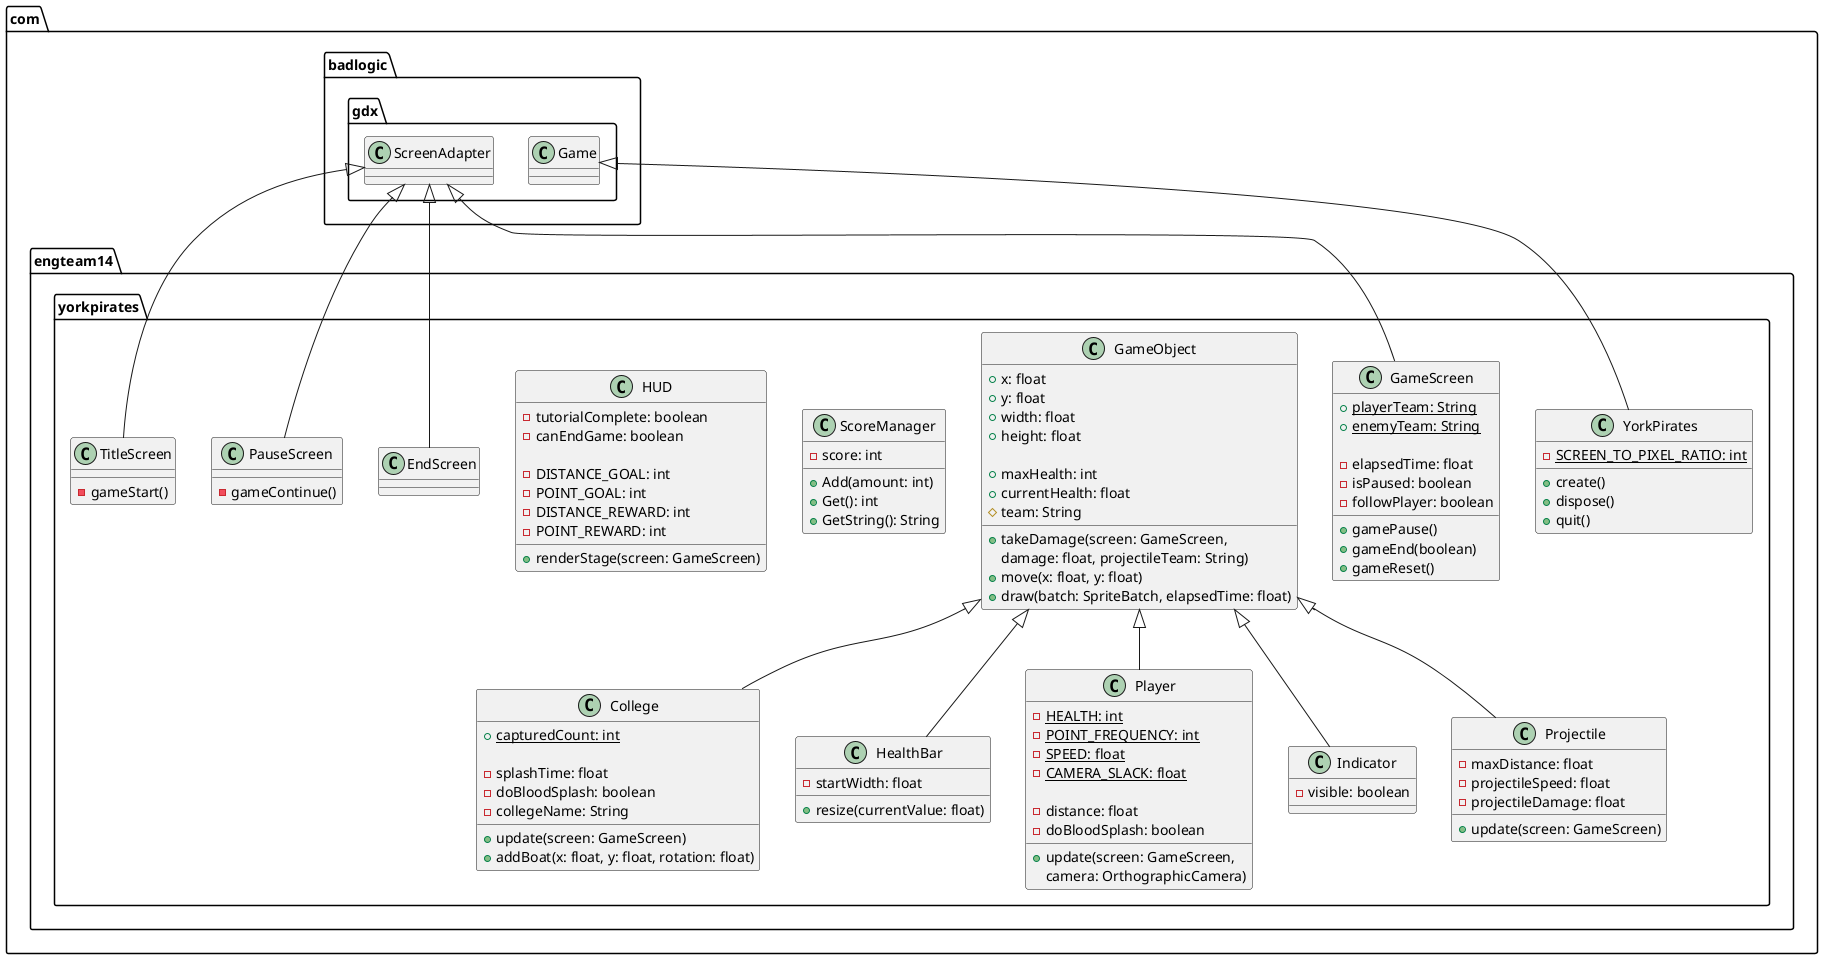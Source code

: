 @startuml

class com.engteam14.yorkpirates.GameScreen {
+ {static} playerTeam: String
+ {static} enemyTeam: String

- elapsedTime: float
- isPaused: boolean
- followPlayer: boolean

+ gamePause()
+ gameEnd(boolean)
+ gameReset()
}

class com.engteam14.yorkpirates.YorkPirates {
- {static} SCREEN_TO_PIXEL_RATIO: int

+ create()
+ dispose()
+ quit()
}

class com.engteam14.yorkpirates.GameObject {
+ x: float
+ y: float
+ width: float
+ height: float

+ maxHealth: int
+ currentHealth: float
# team: String

+ takeDamage(screen: GameScreen,
damage: float, projectileTeam: String)
+ move(x: float, y: float)
+ draw(batch: SpriteBatch, elapsedTime: float)
}

class com.engteam14.yorkpirates.ScoreManager {
- score: int
+ Add(amount: int)
+ Get(): int
+ GetString(): String
}

class com.engteam14.yorkpirates.HUD {
- tutorialComplete: boolean
- canEndGame: boolean

- DISTANCE_GOAL: int
- POINT_GOAL: int
- DISTANCE_REWARD: int
- POINT_REWARD: int

+ renderStage(screen: GameScreen)
}

class com.engteam14.yorkpirates.College {
+ {static} capturedCount: int

- splashTime: float
- doBloodSplash: boolean
- collegeName: String

+ update(screen: GameScreen)
+ addBoat(x: float, y: float, rotation: float)
}

class com.engteam14.yorkpirates.TitleScreen {
- gameStart()
}

class com.engteam14.yorkpirates.HealthBar {
- startWidth: float

+ resize(currentValue: float)
}

class com.engteam14.yorkpirates.EndScreen {
}

class com.engteam14.yorkpirates.Player {
- {static} HEALTH: int
- {static} POINT_FREQUENCY: int
- {static} SPEED: float
- {static} CAMERA_SLACK: float

- distance: float
- doBloodSplash: boolean

+ update(screen: GameScreen,
camera: OrthographicCamera)
}

class com.engteam14.yorkpirates.PauseScreen {
- gameContinue()
}

class com.engteam14.yorkpirates.Indicator {
- visible: boolean
}

class com.engteam14.yorkpirates.Projectile {
- maxDistance: float
- projectileSpeed: float
- projectileDamage: float

+ update(screen: GameScreen)
}

com.badlogic.gdx.ScreenAdapter <|-- com.engteam14.yorkpirates.GameScreen
com.badlogic.gdx.Game <|-- com.engteam14.yorkpirates.YorkPirates
com.engteam14.yorkpirates.GameObject <|-- com.engteam14.yorkpirates.College
com.badlogic.gdx.ScreenAdapter <|-- com.engteam14.yorkpirates.TitleScreen
com.engteam14.yorkpirates.GameObject <|-- com.engteam14.yorkpirates.HealthBar
com.badlogic.gdx.ScreenAdapter <|-- com.engteam14.yorkpirates.EndScreen
com.engteam14.yorkpirates.GameObject <|-- com.engteam14.yorkpirates.Player
com.badlogic.gdx.ScreenAdapter <|-- com.engteam14.yorkpirates.PauseScreen
com.engteam14.yorkpirates.GameObject <|-- com.engteam14.yorkpirates.Indicator
com.engteam14.yorkpirates.GameObject <|-- com.engteam14.yorkpirates.Projectile

@enduml